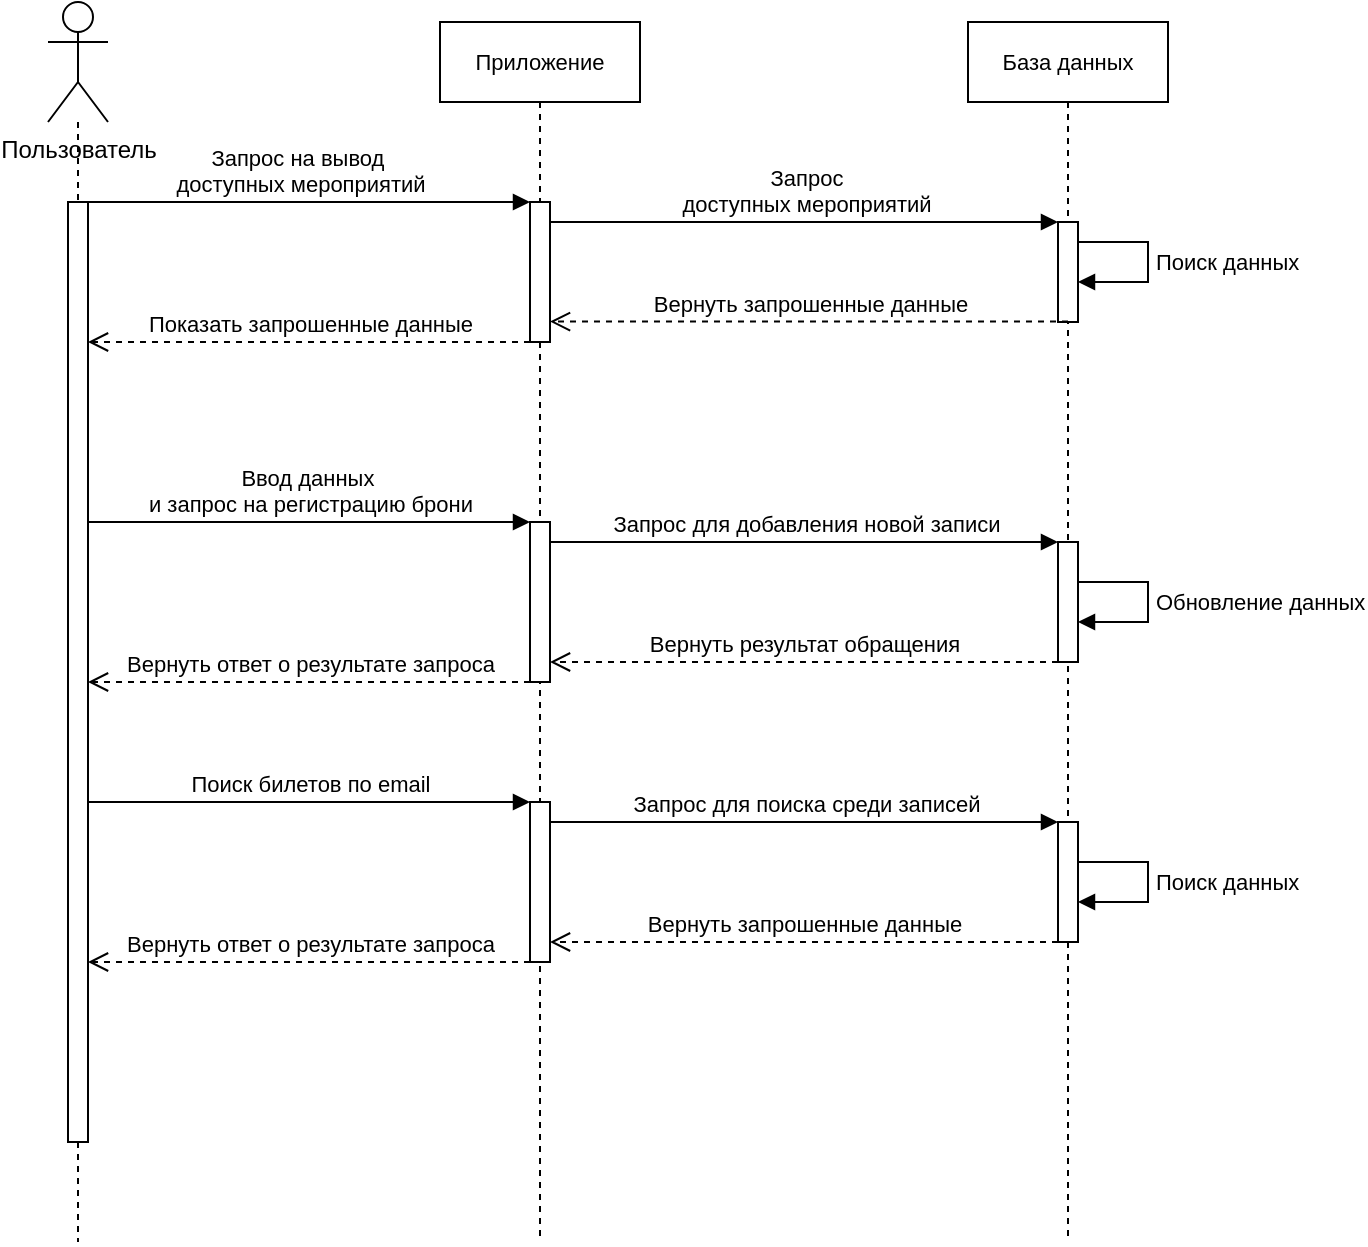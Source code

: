 <mxfile version="25.0.1">
  <diagram name="Страница — 1" id="JLwEg4s3sCG4PM1ibQKH">
    <mxGraphModel dx="1302" dy="713" grid="0" gridSize="10" guides="1" tooltips="1" connect="1" arrows="1" fold="1" page="1" pageScale="1" pageWidth="827" pageHeight="1169" background="none" math="0" shadow="0">
      <root>
        <mxCell id="0" />
        <mxCell id="1" parent="0" />
        <mxCell id="kxysu9ugty4rJeyvq5cd-20" value="" style="edgeStyle=none;shape=connector;rounded=0;orthogonalLoop=1;jettySize=auto;html=1;strokeColor=default;align=center;verticalAlign=middle;fontFamily=Helvetica;fontSize=11;fontColor=default;labelBackgroundColor=default;endArrow=none;dashed=1;endFill=0;" edge="1" parent="1" source="kxysu9ugty4rJeyvq5cd-1" target="kxysu9ugty4rJeyvq5cd-19">
          <mxGeometry relative="1" as="geometry" />
        </mxCell>
        <mxCell id="kxysu9ugty4rJeyvq5cd-1" value="Пользователь" style="shape=umlActor;verticalLabelPosition=bottom;verticalAlign=top;html=1;outlineConnect=0;" vertex="1" parent="1">
          <mxGeometry x="110" y="140" width="30" height="60" as="geometry" />
        </mxCell>
        <mxCell id="kxysu9ugty4rJeyvq5cd-12" value="Приложение" style="shape=umlLifeline;perimeter=lifelinePerimeter;whiteSpace=wrap;html=1;container=1;dropTarget=0;collapsible=0;recursiveResize=0;outlineConnect=0;portConstraint=eastwest;newEdgeStyle={&quot;curved&quot;:0,&quot;rounded&quot;:0};fontFamily=Helvetica;fontSize=11;fontColor=default;labelBackgroundColor=default;" vertex="1" parent="1">
          <mxGeometry x="306" y="150" width="100" height="610" as="geometry" />
        </mxCell>
        <mxCell id="kxysu9ugty4rJeyvq5cd-22" value="" style="html=1;points=[[0,0,0,0,5],[0,1,0,0,-5],[1,0,0,0,5],[1,1,0,0,-5]];perimeter=orthogonalPerimeter;outlineConnect=0;targetShapes=umlLifeline;portConstraint=eastwest;newEdgeStyle={&quot;curved&quot;:0,&quot;rounded&quot;:0};fontFamily=Helvetica;fontSize=11;fontColor=default;labelBackgroundColor=default;" vertex="1" parent="kxysu9ugty4rJeyvq5cd-12">
          <mxGeometry x="45" y="90" width="10" height="70" as="geometry" />
        </mxCell>
        <mxCell id="kxysu9ugty4rJeyvq5cd-47" value="" style="html=1;points=[[0,0,0,0,5],[0,1,0,0,-5],[1,0,0,0,5],[1,1,0,0,-5]];perimeter=orthogonalPerimeter;outlineConnect=0;targetShapes=umlLifeline;portConstraint=eastwest;newEdgeStyle={&quot;curved&quot;:0,&quot;rounded&quot;:0};fontFamily=Helvetica;fontSize=11;fontColor=default;labelBackgroundColor=default;" vertex="1" parent="kxysu9ugty4rJeyvq5cd-12">
          <mxGeometry x="45" y="250" width="10" height="80" as="geometry" />
        </mxCell>
        <mxCell id="kxysu9ugty4rJeyvq5cd-50" value="Ввод данных&amp;nbsp;&lt;div&gt;и запрос на регистрацию брони&lt;/div&gt;" style="html=1;verticalAlign=bottom;endArrow=block;curved=0;rounded=0;strokeColor=default;align=center;fontFamily=Helvetica;fontSize=11;fontColor=default;labelBackgroundColor=default;" edge="1" parent="kxysu9ugty4rJeyvq5cd-12" source="kxysu9ugty4rJeyvq5cd-19">
          <mxGeometry x="0.003" width="80" relative="1" as="geometry">
            <mxPoint x="-186" y="250" as="sourcePoint" />
            <mxPoint x="45" y="250" as="targetPoint" />
            <Array as="points">
              <mxPoint x="-6" y="250" />
            </Array>
            <mxPoint as="offset" />
          </mxGeometry>
        </mxCell>
        <mxCell id="kxysu9ugty4rJeyvq5cd-13" value="База данных" style="shape=umlLifeline;perimeter=lifelinePerimeter;whiteSpace=wrap;html=1;container=1;dropTarget=0;collapsible=0;recursiveResize=0;outlineConnect=0;portConstraint=eastwest;newEdgeStyle={&quot;curved&quot;:0,&quot;rounded&quot;:0};fontFamily=Helvetica;fontSize=11;fontColor=default;labelBackgroundColor=default;" vertex="1" parent="1">
          <mxGeometry x="570" y="150" width="100" height="610" as="geometry" />
        </mxCell>
        <mxCell id="kxysu9ugty4rJeyvq5cd-24" value="" style="html=1;points=[[0,0,0,0,5],[0,1,0,0,-5],[1,0,0,0,5],[1,1,0,0,-5]];perimeter=orthogonalPerimeter;outlineConnect=0;targetShapes=umlLifeline;portConstraint=eastwest;newEdgeStyle={&quot;curved&quot;:0,&quot;rounded&quot;:0};fontFamily=Helvetica;fontSize=11;fontColor=default;labelBackgroundColor=default;" vertex="1" parent="kxysu9ugty4rJeyvq5cd-13">
          <mxGeometry x="45" y="100" width="10" height="50" as="geometry" />
        </mxCell>
        <mxCell id="kxysu9ugty4rJeyvq5cd-27" value="Поиск данных" style="html=1;align=left;spacingLeft=2;endArrow=block;rounded=0;edgeStyle=orthogonalEdgeStyle;curved=0;rounded=0;strokeColor=default;verticalAlign=middle;fontFamily=Helvetica;fontSize=11;fontColor=default;labelBackgroundColor=default;" edge="1" target="kxysu9ugty4rJeyvq5cd-24" parent="kxysu9ugty4rJeyvq5cd-13" source="kxysu9ugty4rJeyvq5cd-24">
          <mxGeometry relative="1" as="geometry">
            <mxPoint x="60" y="110" as="sourcePoint" />
            <Array as="points">
              <mxPoint x="90" y="110" />
              <mxPoint x="90" y="130" />
            </Array>
            <mxPoint x="65" y="130" as="targetPoint" />
          </mxGeometry>
        </mxCell>
        <mxCell id="kxysu9ugty4rJeyvq5cd-48" value="" style="html=1;points=[[0,0,0,0,5],[0,1,0,0,-5],[1,0,0,0,5],[1,1,0,0,-5]];perimeter=orthogonalPerimeter;outlineConnect=0;targetShapes=umlLifeline;portConstraint=eastwest;newEdgeStyle={&quot;curved&quot;:0,&quot;rounded&quot;:0};fontFamily=Helvetica;fontSize=11;fontColor=default;labelBackgroundColor=default;" vertex="1" parent="kxysu9ugty4rJeyvq5cd-13">
          <mxGeometry x="45" y="260" width="10" height="60" as="geometry" />
        </mxCell>
        <mxCell id="kxysu9ugty4rJeyvq5cd-49" value="Обновление данных" style="html=1;align=left;spacingLeft=2;endArrow=block;rounded=0;edgeStyle=orthogonalEdgeStyle;curved=0;rounded=0;strokeColor=default;verticalAlign=middle;fontFamily=Helvetica;fontSize=11;fontColor=default;labelBackgroundColor=default;" edge="1" parent="kxysu9ugty4rJeyvq5cd-13">
          <mxGeometry relative="1" as="geometry">
            <mxPoint x="55.0" y="280" as="sourcePoint" />
            <Array as="points">
              <mxPoint x="90" y="280" />
              <mxPoint x="90" y="300" />
            </Array>
            <mxPoint x="55.0" y="300" as="targetPoint" />
          </mxGeometry>
        </mxCell>
        <mxCell id="kxysu9ugty4rJeyvq5cd-54" value="" style="html=1;points=[[0,0,0,0,5],[0,1,0,0,-5],[1,0,0,0,5],[1,1,0,0,-5]];perimeter=orthogonalPerimeter;outlineConnect=0;targetShapes=umlLifeline;portConstraint=eastwest;newEdgeStyle={&quot;curved&quot;:0,&quot;rounded&quot;:0};fontFamily=Helvetica;fontSize=11;fontColor=default;labelBackgroundColor=default;" vertex="1" parent="kxysu9ugty4rJeyvq5cd-13">
          <mxGeometry x="-219" y="390" width="10" height="80" as="geometry" />
        </mxCell>
        <mxCell id="kxysu9ugty4rJeyvq5cd-55" value="Поиск билетов по email" style="html=1;verticalAlign=bottom;endArrow=block;curved=0;rounded=0;strokeColor=default;align=center;fontFamily=Helvetica;fontSize=11;fontColor=default;labelBackgroundColor=default;" edge="1" parent="kxysu9ugty4rJeyvq5cd-13">
          <mxGeometry x="0.003" width="80" relative="1" as="geometry">
            <mxPoint x="-440" y="390" as="sourcePoint" />
            <mxPoint x="-219" y="390" as="targetPoint" />
            <Array as="points">
              <mxPoint x="-270" y="390" />
            </Array>
            <mxPoint as="offset" />
          </mxGeometry>
        </mxCell>
        <mxCell id="kxysu9ugty4rJeyvq5cd-56" value="" style="html=1;points=[[0,0,0,0,5],[0,1,0,0,-5],[1,0,0,0,5],[1,1,0,0,-5]];perimeter=orthogonalPerimeter;outlineConnect=0;targetShapes=umlLifeline;portConstraint=eastwest;newEdgeStyle={&quot;curved&quot;:0,&quot;rounded&quot;:0};fontFamily=Helvetica;fontSize=11;fontColor=default;labelBackgroundColor=default;" vertex="1" parent="kxysu9ugty4rJeyvq5cd-13">
          <mxGeometry x="45" y="400" width="10" height="60" as="geometry" />
        </mxCell>
        <mxCell id="kxysu9ugty4rJeyvq5cd-57" value="Поиск данных" style="html=1;align=left;spacingLeft=2;endArrow=block;rounded=0;edgeStyle=orthogonalEdgeStyle;curved=0;rounded=0;strokeColor=default;verticalAlign=middle;fontFamily=Helvetica;fontSize=11;fontColor=default;labelBackgroundColor=default;" edge="1" parent="kxysu9ugty4rJeyvq5cd-13">
          <mxGeometry relative="1" as="geometry">
            <mxPoint x="55.0" y="420" as="sourcePoint" />
            <Array as="points">
              <mxPoint x="90" y="420" />
              <mxPoint x="90" y="440" />
            </Array>
            <mxPoint x="55.0" y="440" as="targetPoint" />
          </mxGeometry>
        </mxCell>
        <mxCell id="kxysu9ugty4rJeyvq5cd-58" value="Запрос для поиска среди записей" style="html=1;verticalAlign=bottom;endArrow=block;curved=0;rounded=0;strokeColor=default;align=center;fontFamily=Helvetica;fontSize=11;fontColor=default;labelBackgroundColor=default;" edge="1" parent="kxysu9ugty4rJeyvq5cd-13">
          <mxGeometry x="0.003" width="80" relative="1" as="geometry">
            <mxPoint x="-209" y="400" as="sourcePoint" />
            <mxPoint x="45.0" y="400" as="targetPoint" />
            <Array as="points">
              <mxPoint x="20" y="400" />
            </Array>
            <mxPoint as="offset" />
          </mxGeometry>
        </mxCell>
        <mxCell id="kxysu9ugty4rJeyvq5cd-59" value="Вернуть запрошенные данные" style="html=1;verticalAlign=bottom;endArrow=open;dashed=1;endSize=8;curved=0;rounded=0;strokeColor=default;align=center;fontFamily=Helvetica;fontSize=11;fontColor=default;labelBackgroundColor=default;" edge="1" parent="kxysu9ugty4rJeyvq5cd-13" source="kxysu9ugty4rJeyvq5cd-56" target="kxysu9ugty4rJeyvq5cd-54">
          <mxGeometry relative="1" as="geometry">
            <mxPoint x="100" y="469.76" as="sourcePoint" />
            <mxPoint x="20" y="469.76" as="targetPoint" />
            <Array as="points">
              <mxPoint x="-110" y="460" />
            </Array>
          </mxGeometry>
        </mxCell>
        <mxCell id="kxysu9ugty4rJeyvq5cd-60" value="Вернуть ответ о результате запроса" style="html=1;verticalAlign=bottom;endArrow=open;dashed=1;endSize=8;curved=0;rounded=0;strokeColor=default;align=center;fontFamily=Helvetica;fontSize=11;fontColor=default;labelBackgroundColor=default;" edge="1" parent="kxysu9ugty4rJeyvq5cd-13">
          <mxGeometry x="-0.001" relative="1" as="geometry">
            <mxPoint x="-219" y="470" as="sourcePoint" />
            <mxPoint x="-440" y="470" as="targetPoint" />
            <Array as="points">
              <mxPoint x="-250" y="470" />
            </Array>
            <mxPoint as="offset" />
          </mxGeometry>
        </mxCell>
        <mxCell id="kxysu9ugty4rJeyvq5cd-19" value="" style="html=1;points=[[0,0,0,0,5],[0,1,0,0,-5],[1,0,0,0,5],[1,1,0,0,-5]];perimeter=orthogonalPerimeter;outlineConnect=0;targetShapes=umlLifeline;portConstraint=eastwest;newEdgeStyle={&quot;curved&quot;:0,&quot;rounded&quot;:0};fontFamily=Helvetica;fontSize=11;fontColor=default;labelBackgroundColor=default;" vertex="1" parent="1">
          <mxGeometry x="120" y="240" width="10" height="470" as="geometry" />
        </mxCell>
        <mxCell id="kxysu9ugty4rJeyvq5cd-21" value="" style="html=1;verticalAlign=bottom;endArrow=none;dashed=1;endSize=8;curved=0;rounded=0;strokeColor=default;align=center;fontFamily=Helvetica;fontSize=11;fontColor=default;labelBackgroundColor=default;endFill=0;" edge="1" parent="1" source="kxysu9ugty4rJeyvq5cd-19">
          <mxGeometry relative="1" as="geometry">
            <mxPoint x="130" y="690" as="sourcePoint" />
            <mxPoint x="125" y="760" as="targetPoint" />
          </mxGeometry>
        </mxCell>
        <mxCell id="kxysu9ugty4rJeyvq5cd-23" value="Запрос на вывод&amp;nbsp;&lt;div&gt;доступных мероприятий&lt;/div&gt;" style="html=1;verticalAlign=bottom;endArrow=block;curved=0;rounded=0;strokeColor=default;align=center;fontFamily=Helvetica;fontSize=11;fontColor=default;labelBackgroundColor=default;" edge="1" parent="1">
          <mxGeometry x="0.003" width="80" relative="1" as="geometry">
            <mxPoint x="120" y="240" as="sourcePoint" />
            <mxPoint x="351" y="240" as="targetPoint" />
            <Array as="points">
              <mxPoint x="300" y="240" />
            </Array>
            <mxPoint as="offset" />
          </mxGeometry>
        </mxCell>
        <mxCell id="kxysu9ugty4rJeyvq5cd-25" value="Запрос&lt;div&gt;доступных мероприятий&lt;/div&gt;" style="html=1;verticalAlign=bottom;endArrow=block;curved=0;rounded=0;strokeColor=default;align=center;fontFamily=Helvetica;fontSize=11;fontColor=default;labelBackgroundColor=default;" edge="1" parent="1" source="kxysu9ugty4rJeyvq5cd-22" target="kxysu9ugty4rJeyvq5cd-24">
          <mxGeometry x="0.003" width="80" relative="1" as="geometry">
            <mxPoint x="390" y="250" as="sourcePoint" />
            <mxPoint x="610" y="250" as="targetPoint" />
            <Array as="points">
              <mxPoint x="540" y="250" />
            </Array>
            <mxPoint as="offset" />
          </mxGeometry>
        </mxCell>
        <mxCell id="kxysu9ugty4rJeyvq5cd-28" value="Вернуть запрошенные данные" style="html=1;verticalAlign=bottom;endArrow=open;dashed=1;endSize=8;curved=0;rounded=0;strokeColor=default;align=center;fontFamily=Helvetica;fontSize=11;fontColor=default;labelBackgroundColor=default;" edge="1" parent="1" target="kxysu9ugty4rJeyvq5cd-22">
          <mxGeometry x="-0.003" relative="1" as="geometry">
            <mxPoint x="620" y="299.76" as="sourcePoint" />
            <mxPoint x="540" y="299.76" as="targetPoint" />
            <mxPoint as="offset" />
          </mxGeometry>
        </mxCell>
        <mxCell id="kxysu9ugty4rJeyvq5cd-29" value="Показать запрошенные данные" style="html=1;verticalAlign=bottom;endArrow=open;dashed=1;endSize=8;curved=0;rounded=0;strokeColor=default;align=center;fontFamily=Helvetica;fontSize=11;fontColor=default;labelBackgroundColor=default;" edge="1" parent="1" source="kxysu9ugty4rJeyvq5cd-22" target="kxysu9ugty4rJeyvq5cd-19">
          <mxGeometry relative="1" as="geometry">
            <mxPoint x="379" y="340" as="sourcePoint" />
            <mxPoint x="120" y="340.24" as="targetPoint" />
            <Array as="points">
              <mxPoint x="320" y="310" />
            </Array>
          </mxGeometry>
        </mxCell>
        <mxCell id="kxysu9ugty4rJeyvq5cd-51" value="Запрос для добавления новой записи" style="html=1;verticalAlign=bottom;endArrow=block;curved=0;rounded=0;strokeColor=default;align=center;fontFamily=Helvetica;fontSize=11;fontColor=default;labelBackgroundColor=default;" edge="1" parent="1">
          <mxGeometry x="0.003" width="80" relative="1" as="geometry">
            <mxPoint x="361" y="410" as="sourcePoint" />
            <mxPoint x="615.0" y="410" as="targetPoint" />
            <Array as="points">
              <mxPoint x="590" y="410" />
            </Array>
            <mxPoint as="offset" />
          </mxGeometry>
        </mxCell>
        <mxCell id="kxysu9ugty4rJeyvq5cd-52" value="Вернуть результат обращения" style="html=1;verticalAlign=bottom;endArrow=open;dashed=1;endSize=8;curved=0;rounded=0;strokeColor=default;align=center;fontFamily=Helvetica;fontSize=11;fontColor=default;labelBackgroundColor=default;" edge="1" parent="1" target="kxysu9ugty4rJeyvq5cd-47" source="kxysu9ugty4rJeyvq5cd-48">
          <mxGeometry relative="1" as="geometry">
            <mxPoint x="670" y="479.76" as="sourcePoint" />
            <mxPoint x="590" y="479.76" as="targetPoint" />
            <Array as="points">
              <mxPoint x="460" y="470" />
            </Array>
          </mxGeometry>
        </mxCell>
        <mxCell id="kxysu9ugty4rJeyvq5cd-53" value="Вернуть ответ о результате запроса" style="html=1;verticalAlign=bottom;endArrow=open;dashed=1;endSize=8;curved=0;rounded=0;strokeColor=default;align=center;fontFamily=Helvetica;fontSize=11;fontColor=default;labelBackgroundColor=default;" edge="1" parent="1">
          <mxGeometry x="-0.001" relative="1" as="geometry">
            <mxPoint x="351" y="480" as="sourcePoint" />
            <mxPoint x="130" y="480" as="targetPoint" />
            <Array as="points">
              <mxPoint x="320" y="480" />
            </Array>
            <mxPoint as="offset" />
          </mxGeometry>
        </mxCell>
      </root>
    </mxGraphModel>
  </diagram>
</mxfile>
